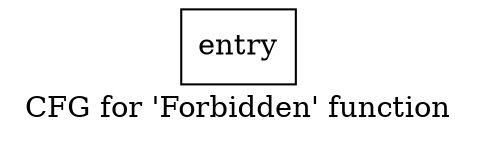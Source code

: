 digraph "CFG for 'Forbidden' function" {
	label="CFG for 'Forbidden' function";

	Node0x1c0eba0 [shape=record,label="{entry}"];
}
